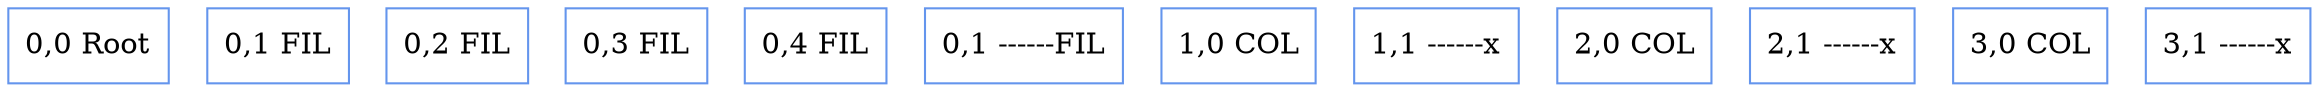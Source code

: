 digraph g {node [shape=box, color=cornflowerblue ]; 
"0,0 Root"; 
"0,0 Root"; 
"0,1 FIL"; 
"0,2 FIL"; 
"0,3 FIL"; 
"0,4 FIL"; 
"0,1 ------FIL"; 
"1,0 COL"; 
"1,1 ------x"; 
"2,0 COL"; 
"2,1 ------x"; 
"3,0 COL"; 
"3,1 ------x"; 
}